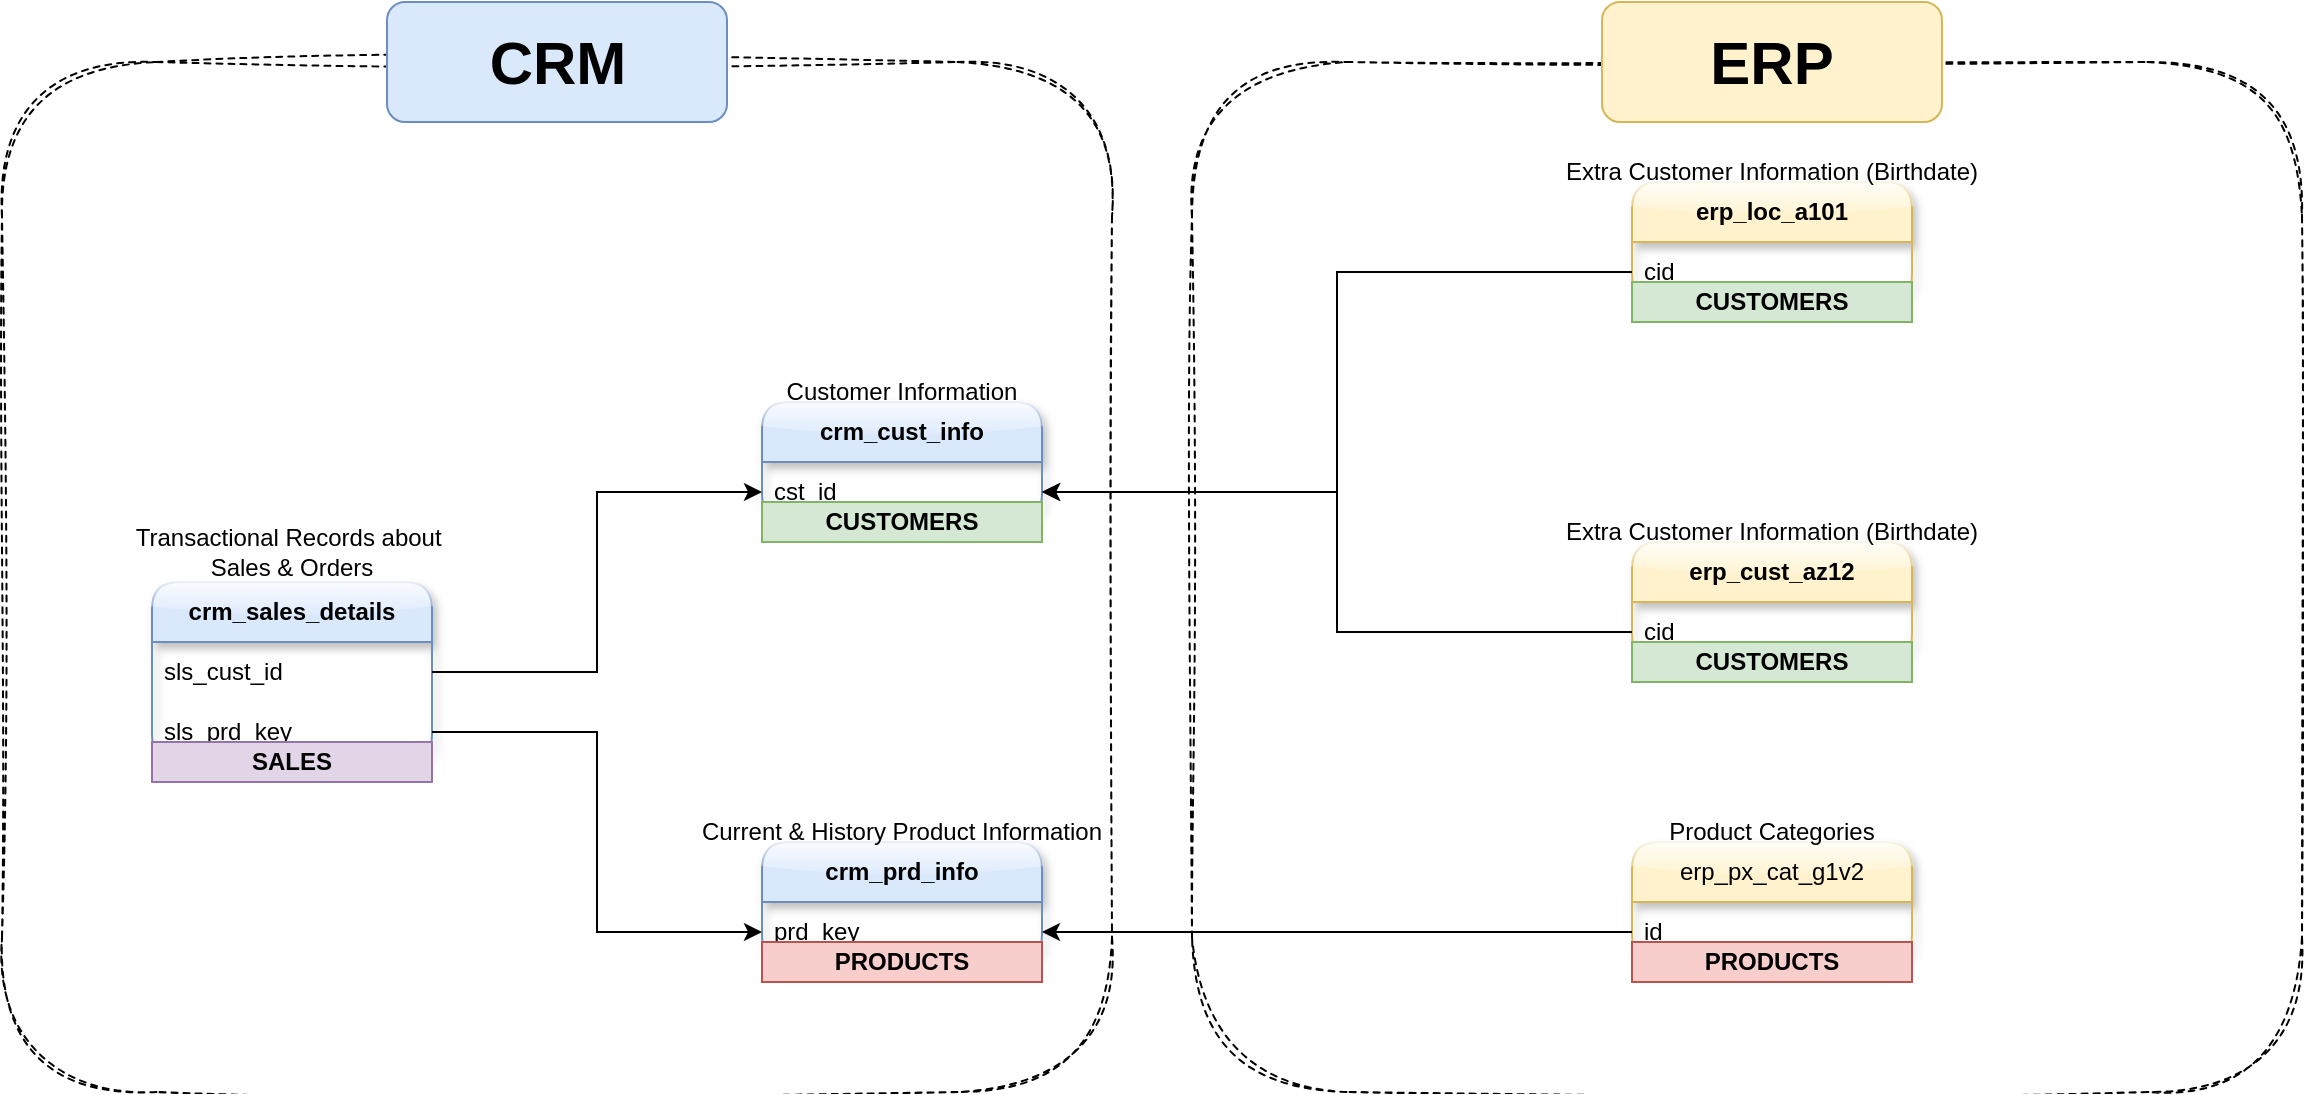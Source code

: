 <mxfile version="26.1.1">
  <diagram name="Page-1" id="9ygs8903F7WMH4I1mxIq">
    <mxGraphModel dx="2085" dy="740" grid="1" gridSize="10" guides="1" tooltips="1" connect="1" arrows="1" fold="1" page="1" pageScale="1" pageWidth="850" pageHeight="1100" math="0" shadow="0">
      <root>
        <mxCell id="0" />
        <mxCell id="1" parent="0" />
        <mxCell id="7hjobwnQBvSJJQmYOc2y-1" value="&lt;b&gt;crm_cust_info&lt;/b&gt;" style="swimlane;fontStyle=0;childLayout=stackLayout;horizontal=1;startSize=30;horizontalStack=0;resizeParent=1;resizeParentMax=0;resizeLast=0;collapsible=1;marginBottom=0;whiteSpace=wrap;html=1;rounded=1;shadow=1;glass=1;fillColor=#dae8fc;strokeColor=#6c8ebf;" parent="1" vertex="1">
          <mxGeometry x="355" y="250" width="140" height="60" as="geometry" />
        </mxCell>
        <mxCell id="7hjobwnQBvSJJQmYOc2y-2" value="cst_id" style="text;strokeColor=none;fillColor=none;align=left;verticalAlign=middle;spacingLeft=4;spacingRight=4;overflow=hidden;points=[[0,0.5],[1,0.5]];portConstraint=eastwest;rotatable=0;whiteSpace=wrap;html=1;" parent="7hjobwnQBvSJJQmYOc2y-1" vertex="1">
          <mxGeometry y="30" width="140" height="30" as="geometry" />
        </mxCell>
        <mxCell id="7hjobwnQBvSJJQmYOc2y-5" value="Customer Information" style="text;html=1;align=center;verticalAlign=middle;whiteSpace=wrap;rounded=0;" parent="1" vertex="1">
          <mxGeometry x="350" y="230" width="150" height="30" as="geometry" />
        </mxCell>
        <mxCell id="7hjobwnQBvSJJQmYOc2y-6" value="&lt;b&gt;crm_prd_info&lt;/b&gt;" style="swimlane;fontStyle=0;childLayout=stackLayout;horizontal=1;startSize=30;horizontalStack=0;resizeParent=1;resizeParentMax=0;resizeLast=0;collapsible=1;marginBottom=0;whiteSpace=wrap;html=1;rounded=1;shadow=1;glass=1;fillColor=#dae8fc;strokeColor=#6c8ebf;" parent="1" vertex="1">
          <mxGeometry x="355" y="470" width="140" height="60" as="geometry" />
        </mxCell>
        <mxCell id="7hjobwnQBvSJJQmYOc2y-7" value="prd_key" style="text;strokeColor=none;fillColor=none;align=left;verticalAlign=middle;spacingLeft=4;spacingRight=4;overflow=hidden;points=[[0,0.5],[1,0.5]];portConstraint=eastwest;rotatable=0;whiteSpace=wrap;html=1;" parent="7hjobwnQBvSJJQmYOc2y-6" vertex="1">
          <mxGeometry y="30" width="140" height="30" as="geometry" />
        </mxCell>
        <mxCell id="7hjobwnQBvSJJQmYOc2y-10" value="Current &amp;amp; History Product Information" style="text;html=1;align=center;verticalAlign=middle;whiteSpace=wrap;rounded=0;" parent="1" vertex="1">
          <mxGeometry x="320" y="450" width="210" height="30" as="geometry" />
        </mxCell>
        <mxCell id="7hjobwnQBvSJJQmYOc2y-11" value="&lt;b&gt;crm_sales_details&lt;/b&gt;" style="swimlane;fontStyle=0;childLayout=stackLayout;horizontal=1;startSize=30;horizontalStack=0;resizeParent=1;resizeParentMax=0;resizeLast=0;collapsible=1;marginBottom=0;whiteSpace=wrap;html=1;rounded=1;shadow=1;glass=1;fillColor=#dae8fc;strokeColor=#6c8ebf;" parent="1" vertex="1">
          <mxGeometry x="50" y="340" width="140" height="90" as="geometry" />
        </mxCell>
        <mxCell id="7hjobwnQBvSJJQmYOc2y-12" value="sls_cust_id" style="text;strokeColor=none;fillColor=none;align=left;verticalAlign=middle;spacingLeft=4;spacingRight=4;overflow=hidden;points=[[0,0.5],[1,0.5]];portConstraint=eastwest;rotatable=0;whiteSpace=wrap;html=1;" parent="7hjobwnQBvSJJQmYOc2y-11" vertex="1">
          <mxGeometry y="30" width="140" height="30" as="geometry" />
        </mxCell>
        <mxCell id="7hjobwnQBvSJJQmYOc2y-13" value="sls_prd_key" style="text;strokeColor=none;fillColor=none;align=left;verticalAlign=middle;spacingLeft=4;spacingRight=4;overflow=hidden;points=[[0,0.5],[1,0.5]];portConstraint=eastwest;rotatable=0;whiteSpace=wrap;html=1;" parent="7hjobwnQBvSJJQmYOc2y-11" vertex="1">
          <mxGeometry y="60" width="140" height="30" as="geometry" />
        </mxCell>
        <mxCell id="7hjobwnQBvSJJQmYOc2y-15" value="Transactional Records about&amp;nbsp;&lt;div&gt;Sales &amp;amp; Orders&lt;/div&gt;" style="text;html=1;align=center;verticalAlign=middle;whiteSpace=wrap;rounded=0;" parent="1" vertex="1">
          <mxGeometry x="15" y="310" width="210" height="30" as="geometry" />
        </mxCell>
        <mxCell id="7hjobwnQBvSJJQmYOc2y-16" style="edgeStyle=orthogonalEdgeStyle;rounded=0;orthogonalLoop=1;jettySize=auto;html=1;entryX=0;entryY=0.5;entryDx=0;entryDy=0;" parent="1" source="7hjobwnQBvSJJQmYOc2y-12" target="7hjobwnQBvSJJQmYOc2y-2" edge="1">
          <mxGeometry relative="1" as="geometry" />
        </mxCell>
        <mxCell id="7hjobwnQBvSJJQmYOc2y-17" style="edgeStyle=orthogonalEdgeStyle;rounded=0;orthogonalLoop=1;jettySize=auto;html=1;entryX=0;entryY=0.5;entryDx=0;entryDy=0;" parent="1" source="7hjobwnQBvSJJQmYOc2y-13" target="7hjobwnQBvSJJQmYOc2y-7" edge="1">
          <mxGeometry relative="1" as="geometry" />
        </mxCell>
        <mxCell id="7hjobwnQBvSJJQmYOc2y-18" value="&lt;b&gt;erp_cust_az12&lt;/b&gt;" style="swimlane;fontStyle=0;childLayout=stackLayout;horizontal=1;startSize=30;horizontalStack=0;resizeParent=1;resizeParentMax=0;resizeLast=0;collapsible=1;marginBottom=0;whiteSpace=wrap;html=1;rounded=1;shadow=1;glass=1;fillColor=#fff2cc;strokeColor=#d6b656;" parent="1" vertex="1">
          <mxGeometry x="790" y="320" width="140" height="60" as="geometry" />
        </mxCell>
        <mxCell id="7hjobwnQBvSJJQmYOc2y-19" value="cid" style="text;strokeColor=none;fillColor=none;align=left;verticalAlign=middle;spacingLeft=4;spacingRight=4;overflow=hidden;points=[[0,0.5],[1,0.5]];portConstraint=eastwest;rotatable=0;whiteSpace=wrap;html=1;" parent="7hjobwnQBvSJJQmYOc2y-18" vertex="1">
          <mxGeometry y="30" width="140" height="30" as="geometry" />
        </mxCell>
        <mxCell id="7hjobwnQBvSJJQmYOc2y-20" value="Extra Customer Information (Birthdate)" style="text;html=1;align=center;verticalAlign=middle;whiteSpace=wrap;rounded=0;" parent="1" vertex="1">
          <mxGeometry x="750" y="300" width="220" height="30" as="geometry" />
        </mxCell>
        <mxCell id="7hjobwnQBvSJJQmYOc2y-22" value="&lt;b&gt;erp_loc_a101&lt;/b&gt;" style="swimlane;fontStyle=0;childLayout=stackLayout;horizontal=1;startSize=30;horizontalStack=0;resizeParent=1;resizeParentMax=0;resizeLast=0;collapsible=1;marginBottom=0;whiteSpace=wrap;html=1;rounded=1;shadow=1;glass=1;fillColor=#fff2cc;strokeColor=#d6b656;" parent="1" vertex="1">
          <mxGeometry x="790" y="140" width="140" height="60" as="geometry" />
        </mxCell>
        <mxCell id="7hjobwnQBvSJJQmYOc2y-23" value="cid" style="text;strokeColor=none;fillColor=none;align=left;verticalAlign=middle;spacingLeft=4;spacingRight=4;overflow=hidden;points=[[0,0.5],[1,0.5]];portConstraint=eastwest;rotatable=0;whiteSpace=wrap;html=1;" parent="7hjobwnQBvSJJQmYOc2y-22" vertex="1">
          <mxGeometry y="30" width="140" height="30" as="geometry" />
        </mxCell>
        <mxCell id="7hjobwnQBvSJJQmYOc2y-24" value="Extra Customer Information (Birthdate)" style="text;html=1;align=center;verticalAlign=middle;whiteSpace=wrap;rounded=0;" parent="1" vertex="1">
          <mxGeometry x="750" y="120" width="220" height="30" as="geometry" />
        </mxCell>
        <mxCell id="7hjobwnQBvSJJQmYOc2y-27" style="edgeStyle=orthogonalEdgeStyle;rounded=0;orthogonalLoop=1;jettySize=auto;html=1;entryX=1;entryY=0.5;entryDx=0;entryDy=0;" parent="1" source="7hjobwnQBvSJJQmYOc2y-19" target="7hjobwnQBvSJJQmYOc2y-2" edge="1">
          <mxGeometry relative="1" as="geometry" />
        </mxCell>
        <mxCell id="7hjobwnQBvSJJQmYOc2y-28" style="edgeStyle=orthogonalEdgeStyle;rounded=0;orthogonalLoop=1;jettySize=auto;html=1;entryX=1;entryY=0.5;entryDx=0;entryDy=0;" parent="1" source="7hjobwnQBvSJJQmYOc2y-23" target="7hjobwnQBvSJJQmYOc2y-2" edge="1">
          <mxGeometry relative="1" as="geometry" />
        </mxCell>
        <mxCell id="7hjobwnQBvSJJQmYOc2y-29" value="erp_px_cat_g1v2" style="swimlane;fontStyle=0;childLayout=stackLayout;horizontal=1;startSize=30;horizontalStack=0;resizeParent=1;resizeParentMax=0;resizeLast=0;collapsible=1;marginBottom=0;whiteSpace=wrap;html=1;rounded=1;shadow=1;glass=1;fillColor=#fff2cc;strokeColor=#d6b656;" parent="1" vertex="1">
          <mxGeometry x="790" y="470" width="140" height="60" as="geometry" />
        </mxCell>
        <mxCell id="7hjobwnQBvSJJQmYOc2y-30" value="id" style="text;strokeColor=none;fillColor=none;align=left;verticalAlign=middle;spacingLeft=4;spacingRight=4;overflow=hidden;points=[[0,0.5],[1,0.5]];portConstraint=eastwest;rotatable=0;whiteSpace=wrap;html=1;" parent="7hjobwnQBvSJJQmYOc2y-29" vertex="1">
          <mxGeometry y="30" width="140" height="30" as="geometry" />
        </mxCell>
        <mxCell id="7hjobwnQBvSJJQmYOc2y-31" value="Product Categories" style="text;html=1;align=center;verticalAlign=middle;whiteSpace=wrap;rounded=0;" parent="1" vertex="1">
          <mxGeometry x="750" y="450" width="220" height="30" as="geometry" />
        </mxCell>
        <mxCell id="7hjobwnQBvSJJQmYOc2y-32" style="edgeStyle=orthogonalEdgeStyle;rounded=0;orthogonalLoop=1;jettySize=auto;html=1;entryX=1;entryY=0.5;entryDx=0;entryDy=0;" parent="1" source="7hjobwnQBvSJJQmYOc2y-30" target="7hjobwnQBvSJJQmYOc2y-7" edge="1">
          <mxGeometry relative="1" as="geometry" />
        </mxCell>
        <mxCell id="7hjobwnQBvSJJQmYOc2y-33" value="" style="rounded=1;whiteSpace=wrap;html=1;fillColor=none;dashed=1;sketch=1;curveFitting=1;jiggle=2;" parent="1" vertex="1">
          <mxGeometry x="-25" y="80" width="555" height="515" as="geometry" />
        </mxCell>
        <mxCell id="7hjobwnQBvSJJQmYOc2y-34" value="" style="rounded=1;whiteSpace=wrap;html=1;fillColor=none;dashed=1;sketch=1;curveFitting=1;jiggle=2;" parent="1" vertex="1">
          <mxGeometry x="570" y="80" width="555" height="515" as="geometry" />
        </mxCell>
        <mxCell id="7hjobwnQBvSJJQmYOc2y-36" value="&lt;b&gt;&lt;font style=&quot;font-size: 30px;&quot;&gt;CRM&lt;/font&gt;&lt;/b&gt;" style="rounded=1;whiteSpace=wrap;html=1;fillColor=#dae8fc;strokeColor=#6c8ebf;" parent="1" vertex="1">
          <mxGeometry x="167.5" y="50" width="170" height="60" as="geometry" />
        </mxCell>
        <mxCell id="7hjobwnQBvSJJQmYOc2y-37" value="&lt;b&gt;&lt;font style=&quot;font-size: 30px;&quot;&gt;ERP&lt;/font&gt;&lt;/b&gt;" style="rounded=1;whiteSpace=wrap;html=1;fillColor=#fff2cc;strokeColor=#d6b656;" parent="1" vertex="1">
          <mxGeometry x="775" y="50" width="170" height="60" as="geometry" />
        </mxCell>
        <mxCell id="gM7vD7YR4HSGHLSXHcOu-1" value="&lt;b&gt;PRODUCTS&lt;/b&gt;" style="text;html=1;strokeColor=#b85450;fillColor=#f8cecc;align=center;verticalAlign=middle;whiteSpace=wrap;overflow=hidden;" vertex="1" parent="1">
          <mxGeometry x="355" y="520" width="140" height="20" as="geometry" />
        </mxCell>
        <mxCell id="gM7vD7YR4HSGHLSXHcOu-3" value="&lt;b&gt;PRODUCTS&lt;/b&gt;" style="text;html=1;strokeColor=#b85450;fillColor=#f8cecc;align=center;verticalAlign=middle;whiteSpace=wrap;overflow=hidden;" vertex="1" parent="1">
          <mxGeometry x="790" y="520" width="140" height="20" as="geometry" />
        </mxCell>
        <mxCell id="gM7vD7YR4HSGHLSXHcOu-4" value="&lt;b&gt;CUSTOMERS&lt;/b&gt;" style="text;html=1;strokeColor=#82b366;fillColor=#d5e8d4;align=center;verticalAlign=middle;whiteSpace=wrap;overflow=hidden;" vertex="1" parent="1">
          <mxGeometry x="355" y="300" width="140" height="20" as="geometry" />
        </mxCell>
        <mxCell id="gM7vD7YR4HSGHLSXHcOu-5" value="&lt;b&gt;CUSTOMERS&lt;/b&gt;" style="text;html=1;strokeColor=#82b366;fillColor=#d5e8d4;align=center;verticalAlign=middle;whiteSpace=wrap;overflow=hidden;" vertex="1" parent="1">
          <mxGeometry x="790" y="190" width="140" height="20" as="geometry" />
        </mxCell>
        <mxCell id="gM7vD7YR4HSGHLSXHcOu-6" value="&lt;b&gt;CUSTOMERS&lt;/b&gt;" style="text;html=1;strokeColor=#82b366;fillColor=#d5e8d4;align=center;verticalAlign=middle;whiteSpace=wrap;overflow=hidden;" vertex="1" parent="1">
          <mxGeometry x="790" y="370" width="140" height="20" as="geometry" />
        </mxCell>
        <mxCell id="gM7vD7YR4HSGHLSXHcOu-7" value="&lt;b&gt;SALES&lt;/b&gt;" style="text;html=1;strokeColor=#9673a6;fillColor=#e1d5e7;align=center;verticalAlign=middle;whiteSpace=wrap;overflow=hidden;" vertex="1" parent="1">
          <mxGeometry x="50" y="420" width="140" height="20" as="geometry" />
        </mxCell>
      </root>
    </mxGraphModel>
  </diagram>
</mxfile>
